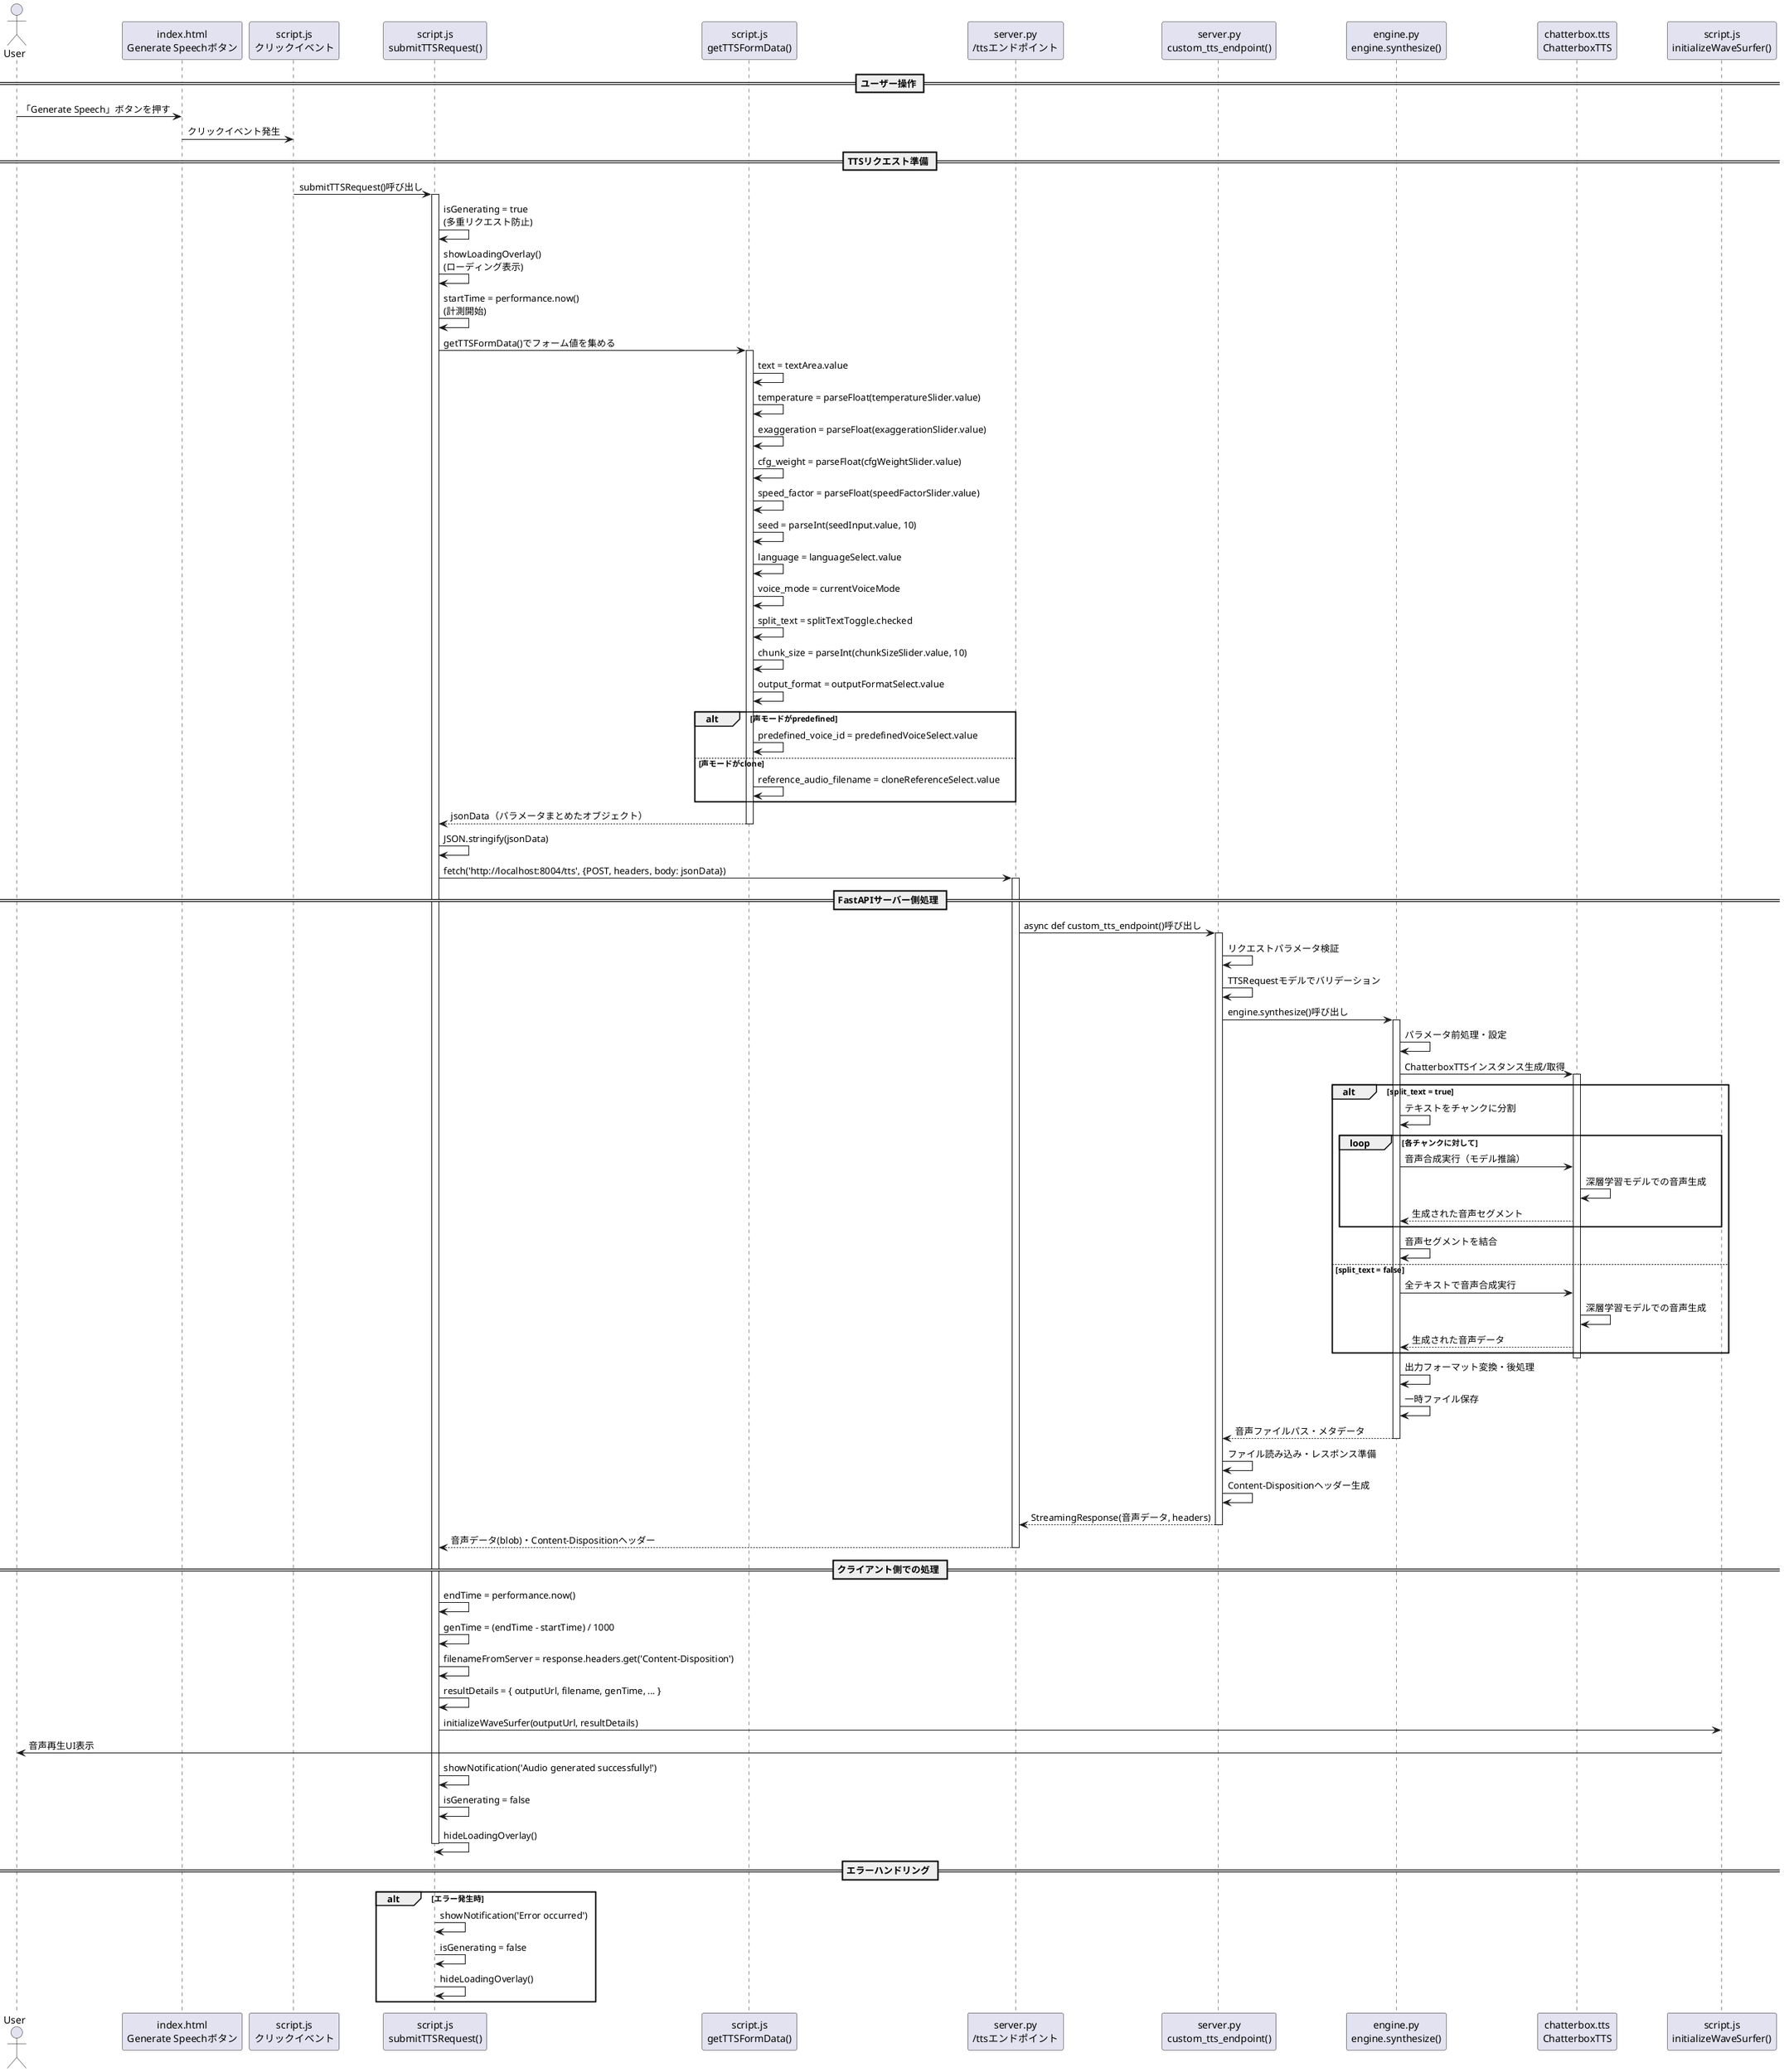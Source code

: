 @startuml
actor User
participant "index.html\nGenerate Speechボタン" as Button
participant "script.js\nクリックイベント" as ClickHandler
participant "script.js\nsubmitTTSRequest()" as submitTTSRequest
participant "script.js\ngetTTSFormData()" as getTTSFormData
participant "server.py\n/ttsエンドポイント" as TTSEndpoint
participant "server.py\ncustom_tts_endpoint()" as CustomTTSEndpoint
participant "engine.py\nengine.synthesize()" as Engine
participant "chatterbox.tts\nChatterboxTTS" as ChatterboxTTS
participant "script.js\ninitializeWaveSurfer()" as initializeWaveSurfer

== ユーザー操作 ==
User -> Button : 「Generate Speech」ボタンを押す
Button -> ClickHandler : クリックイベント発生

== TTSリクエスト準備 ==
ClickHandler -> submitTTSRequest : submitTTSRequest()呼び出し

activate submitTTSRequest
submitTTSRequest -> submitTTSRequest : isGenerating = true\n(多重リクエスト防止)
submitTTSRequest -> submitTTSRequest : showLoadingOverlay()\n(ローディング表示)
submitTTSRequest -> submitTTSRequest : startTime = performance.now()\n(計測開始)
submitTTSRequest -> getTTSFormData : getTTSFormData()でフォーム値を集める

activate getTTSFormData
getTTSFormData -> getTTSFormData : text = textArea.value
getTTSFormData -> getTTSFormData : temperature = parseFloat(temperatureSlider.value)
getTTSFormData -> getTTSFormData : exaggeration = parseFloat(exaggerationSlider.value)
getTTSFormData -> getTTSFormData : cfg_weight = parseFloat(cfgWeightSlider.value)
getTTSFormData -> getTTSFormData : speed_factor = parseFloat(speedFactorSlider.value)
getTTSFormData -> getTTSFormData : seed = parseInt(seedInput.value, 10)
getTTSFormData -> getTTSFormData : language = languageSelect.value
getTTSFormData -> getTTSFormData : voice_mode = currentVoiceMode
getTTSFormData -> getTTSFormData : split_text = splitTextToggle.checked
getTTSFormData -> getTTSFormData : chunk_size = parseInt(chunkSizeSlider.value, 10)
getTTSFormData -> getTTSFormData : output_format = outputFormatSelect.value
alt 声モードがpredefined
    getTTSFormData -> getTTSFormData : predefined_voice_id = predefinedVoiceSelect.value
else 声モードがclone
    getTTSFormData -> getTTSFormData : reference_audio_filename = cloneReferenceSelect.value
end
getTTSFormData --> submitTTSRequest : jsonData（パラメータまとめたオブジェクト）
deactivate getTTSFormData

submitTTSRequest -> submitTTSRequest : JSON.stringify(jsonData)
submitTTSRequest -> TTSEndpoint : fetch('http://localhost:8004/tts', {POST, headers, body: jsonData})

== FastAPIサーバー側処理 ==
activate TTSEndpoint
TTSEndpoint -> CustomTTSEndpoint : async def custom_tts_endpoint()呼び出し

activate CustomTTSEndpoint
CustomTTSEndpoint -> CustomTTSEndpoint : リクエストパラメータ検証
CustomTTSEndpoint -> CustomTTSEndpoint : TTSRequestモデルでバリデーション
CustomTTSEndpoint -> Engine : engine.synthesize()呼び出し

activate Engine
Engine -> Engine : パラメータ前処理・設定
Engine -> ChatterboxTTS : ChatterboxTTSインスタンス生成/取得
activate ChatterboxTTS

alt split_text = true
    Engine -> Engine : テキストをチャンクに分割
    loop 各チャンクに対して
        Engine -> ChatterboxTTS : 音声合成実行（モデル推論）
        ChatterboxTTS -> ChatterboxTTS : 深層学習モデルでの音声生成
        ChatterboxTTS --> Engine : 生成された音声セグメント
    end
    Engine -> Engine : 音声セグメントを結合
else split_text = false
    Engine -> ChatterboxTTS : 全テキストで音声合成実行
    ChatterboxTTS -> ChatterboxTTS : 深層学習モデルでの音声生成
    ChatterboxTTS --> Engine : 生成された音声データ
end

deactivate ChatterboxTTS
Engine -> Engine : 出力フォーマット変換・後処理
Engine -> Engine : 一時ファイル保存
Engine --> CustomTTSEndpoint : 音声ファイルパス・メタデータ
deactivate Engine

CustomTTSEndpoint -> CustomTTSEndpoint : ファイル読み込み・レスポンス準備
CustomTTSEndpoint -> CustomTTSEndpoint : Content-Dispositionヘッダー生成
CustomTTSEndpoint --> TTSEndpoint : StreamingResponse(音声データ, headers)
deactivate CustomTTSEndpoint

TTSEndpoint --> submitTTSRequest : 音声データ(blob)・Content-Dispositionヘッダー
deactivate TTSEndpoint

== クライアント側での処理 ==
submitTTSRequest -> submitTTSRequest : endTime = performance.now()
submitTTSRequest -> submitTTSRequest : genTime = (endTime - startTime) / 1000
submitTTSRequest -> submitTTSRequest : filenameFromServer = response.headers.get('Content-Disposition')
submitTTSRequest -> submitTTSRequest : resultDetails = { outputUrl, filename, genTime, ... }
submitTTSRequest -> initializeWaveSurfer : initializeWaveSurfer(outputUrl, resultDetails)
initializeWaveSurfer -> User : 音声再生UI表示

submitTTSRequest -> submitTTSRequest : showNotification('Audio generated successfully!')
submitTTSRequest -> submitTTSRequest : isGenerating = false
submitTTSRequest -> submitTTSRequest : hideLoadingOverlay()
deactivate submitTTSRequest

== エラーハンドリング ==
alt エラー発生時
    submitTTSRequest -> submitTTSRequest : showNotification('Error occurred')
    submitTTSRequest -> submitTTSRequest : isGenerating = false
    submitTTSRequest -> submitTTSRequest : hideLoadingOverlay()
end

@enduml